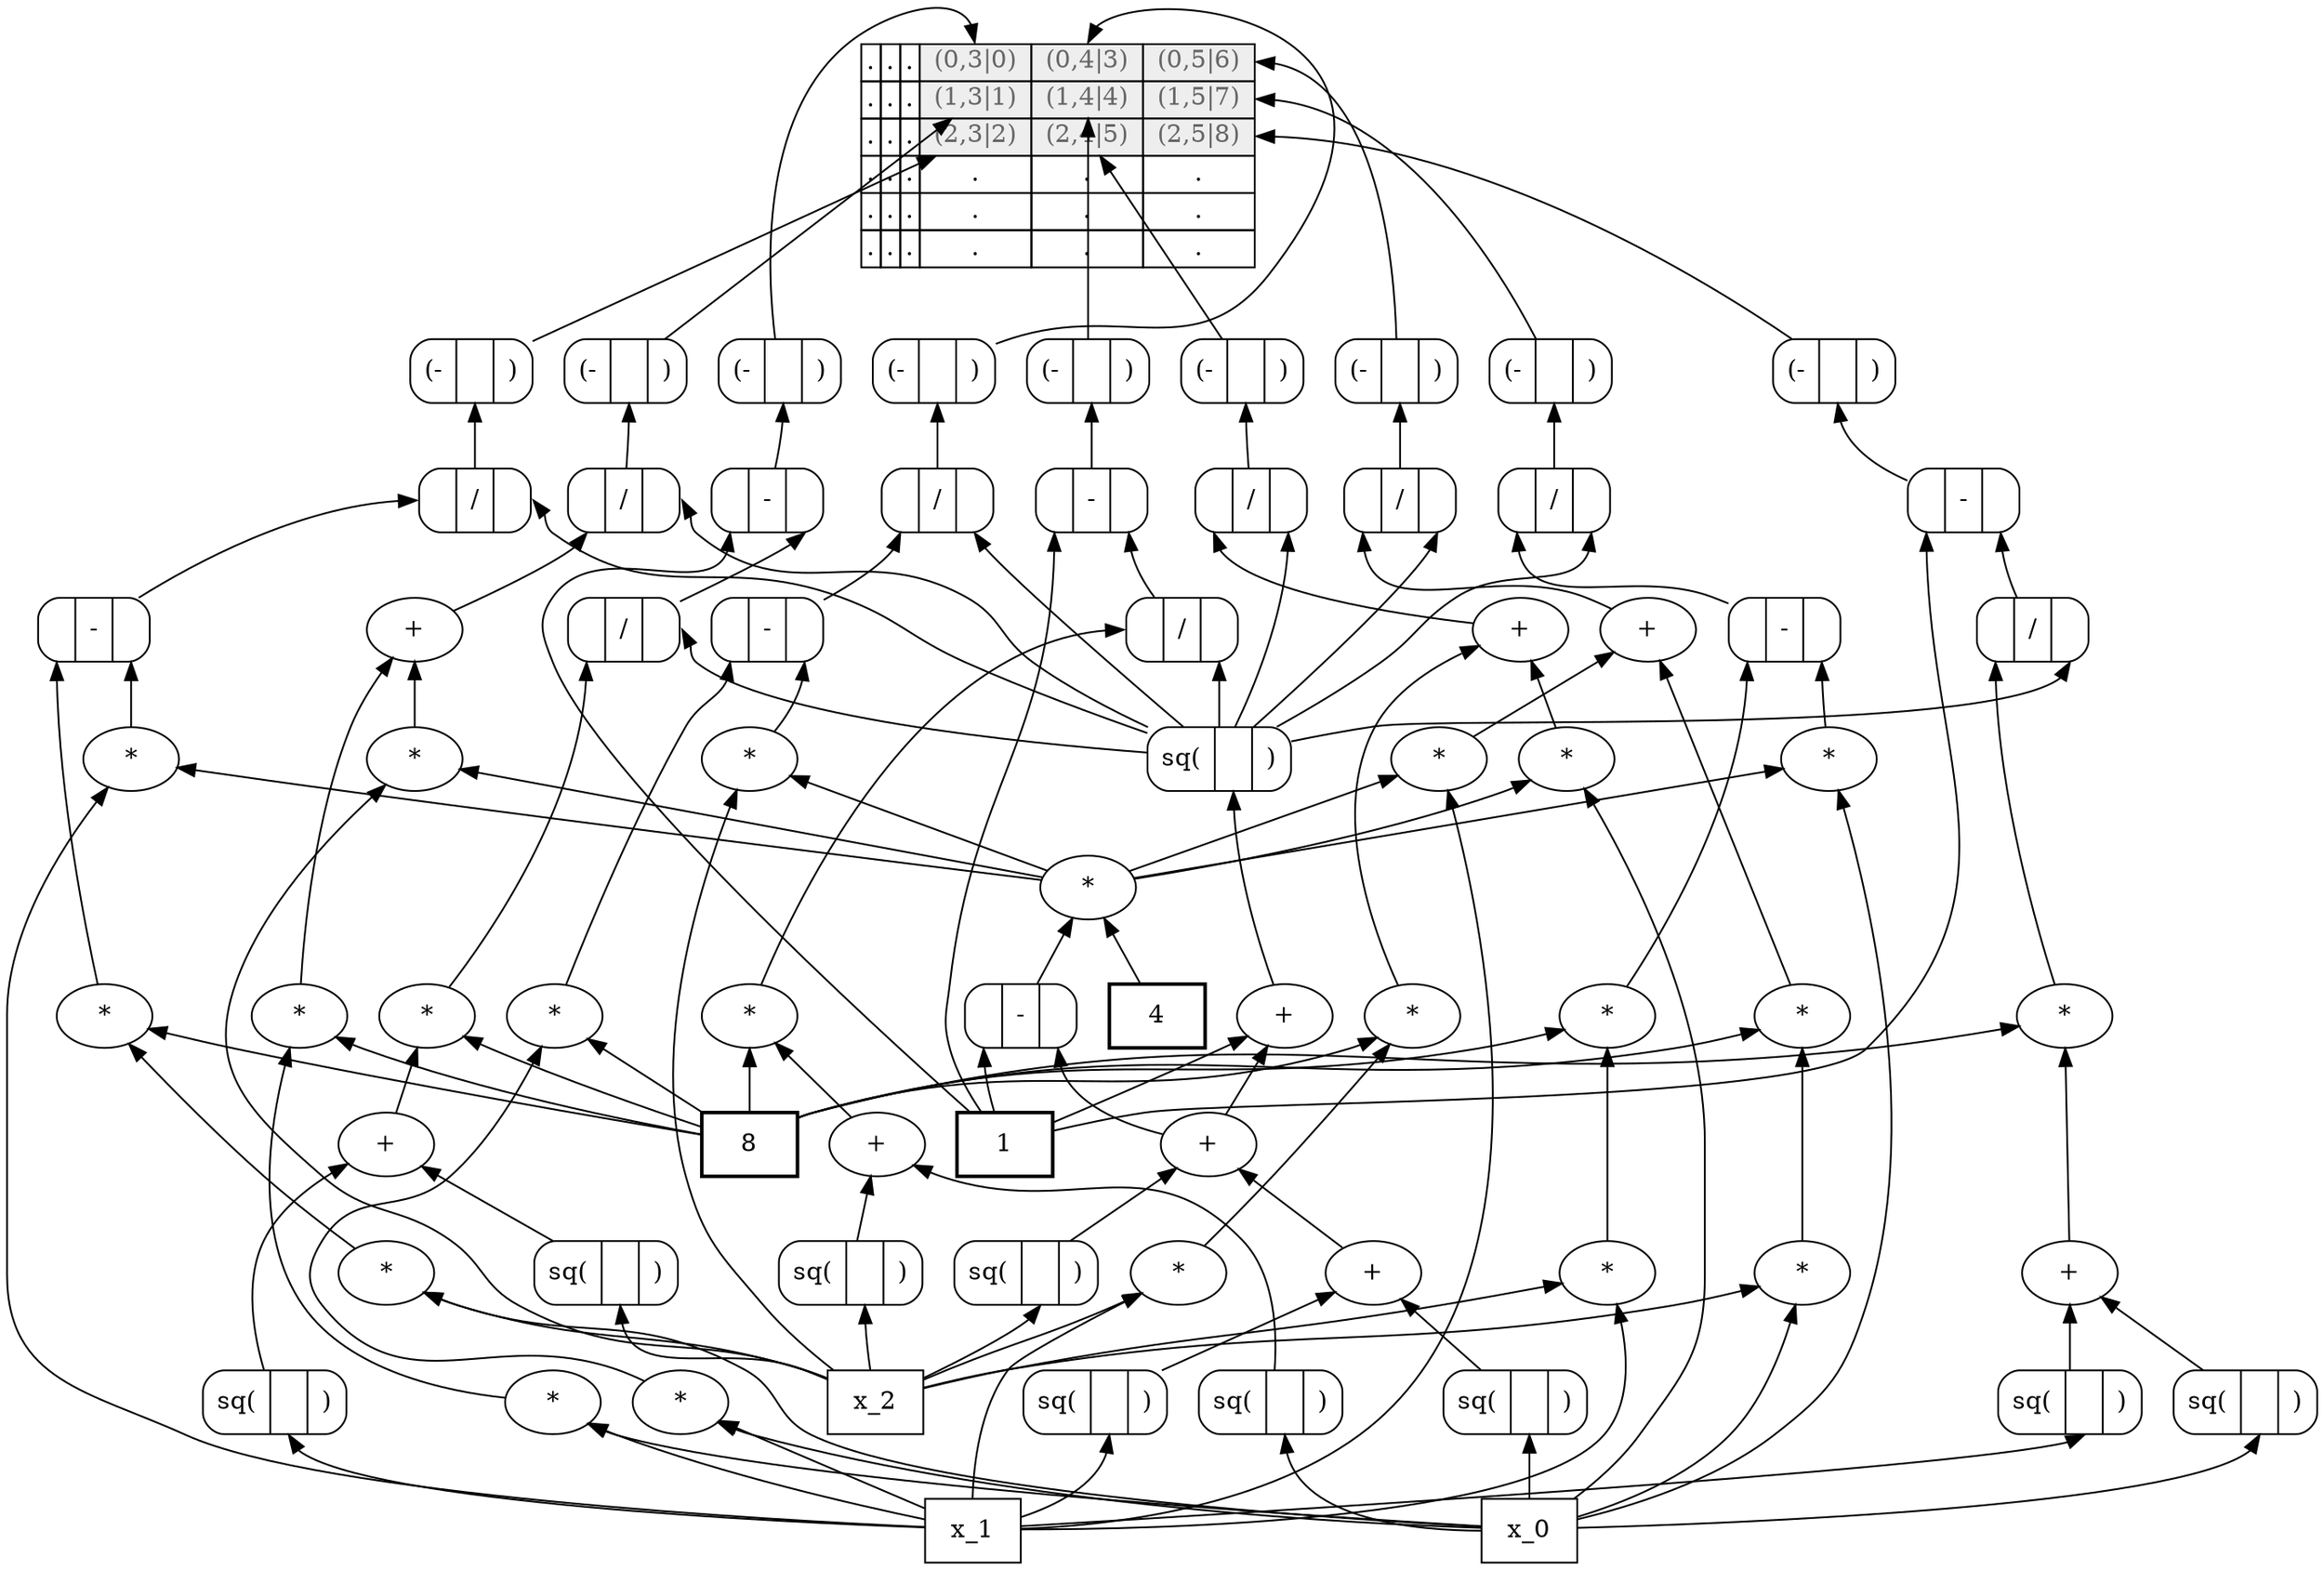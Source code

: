 digraph G {
rankdir=BT;
59311344 -> 0:f0;
59312416 -> 0:f3;
44887808 -> 0:f6;
40325504 -> 0:f1;
44290496 -> 0:f4;
39858304 -> 0:f7;
43954240 -> 0:f2;
44552128 -> 0:f5;
43607744 -> 0:f8;
0 [label=<<TABLE BORDER="0" CELLBORDER="1" CELLSPACING="0"><TR><TD>.</TD><TD>.</TD><TD>.</TD><TD PORT='f0' BGCOLOR='#eeeeee'> <font color='#666666'>(0,3|0)</font> </TD><TD PORT='f3' BGCOLOR='#eeeeee'> <font color='#666666'>(0,4|3)</font> </TD><TD PORT='f6' BGCOLOR='#eeeeee'> <font color='#666666'>(0,5|6)</font> </TD></TR><TR><TD>.</TD><TD>.</TD><TD>.</TD><TD PORT='f1' BGCOLOR='#eeeeee'> <font color='#666666'>(1,3|1)</font> </TD><TD PORT='f4' BGCOLOR='#eeeeee'> <font color='#666666'>(1,4|4)</font> </TD><TD PORT='f7' BGCOLOR='#eeeeee'> <font color='#666666'>(1,5|7)</font> </TD></TR><TR><TD>.</TD><TD>.</TD><TD>.</TD><TD PORT='f2' BGCOLOR='#eeeeee'> <font color='#666666'>(2,3|2)</font> </TD><TD PORT='f5' BGCOLOR='#eeeeee'> <font color='#666666'>(2,4|5)</font> </TD><TD PORT='f8' BGCOLOR='#eeeeee'> <font color='#666666'>(2,5|8)</font> </TD></TR><TR><TD>.</TD><TD>.</TD><TD>.</TD><TD>.</TD><TD>.</TD><TD>.</TD></TR><TR><TD>.</TD><TD>.</TD><TD>.</TD><TD>.</TD><TD>.</TD><TD>.</TD></TR><TR><TD>.</TD><TD>.</TD><TD>.</TD><TD>.</TD><TD>.</TD><TD>.</TD></TR></TABLE>>, shape=plaintext];
44239360 [label="sq(| <f0> | )", shape=Mrecord];
44525696 -> 44239360:f0;
44162560 [label=" <f0> | / | <f1> ", shape=Mrecord];
43514368 -> 44162560:f0;
43998144 -> 44162560:f1;
43514368 [label="+", shape=oval];
44232064 -> 43514368;
42491520 -> 43514368;
43532544 [label=" <f0> | - | <f1> ", shape=Mrecord];
44399488 -> 43532544:f0;
40829376 -> 43532544:f1;
43417856 [label=" <f0> | / | <f1> ", shape=Mrecord];
43894592 -> 43417856:f0;
43998144 -> 43417856:f1;
44151040 [label="sq(| <f0> | )", shape=Mrecord];
42344384 -> 44151040:f0;
44061184 [label="sq(| <f0> | )", shape=Mrecord];
44525696 -> 44061184:f0;
44887808 [label="(-| <f0> | )", shape=Mrecord];
43042432 -> 44887808:f0;
43308032 [label="sq(| <f0> | )", shape=Mrecord];
44422928 -> 43308032:f0;
43851776 [label="*", shape=oval];
31179296 -> 43851776;
44110720 -> 43851776;
57562384 [label="sq(| <f0> | )", shape=Mrecord];
42344384 -> 57562384:f0;
47644688 [label="sq(| <f0> | )", shape=Mrecord];
44525696 -> 47644688:f0;
44422928 [label=x_0, shape=box, style=solid];
59312416 [label="(-| <f0> | )", shape=Mrecord];
43848064 -> 59312416:f0;
31179296 [label=8, shape=box, style=bold];
44070016 [label="*", shape=oval];
31179296 -> 44070016;
44029760 -> 44070016;
44262912 [label="*", shape=oval];
31179296 -> 44262912;
44398016 -> 44262912;
43448192 [label="*", shape=oval];
44422928 -> 43448192;
42344384 -> 43448192;
44043328 [label="+", shape=oval];
44151040 -> 44043328;
43419520 -> 44043328;
43980608 [label=" <f0> | / | <f1> ", shape=Mrecord];
42435712 -> 43980608:f0;
43998144 -> 43980608:f1;
44109632 [label="+", shape=oval];
44061184 -> 44109632;
43308032 -> 44109632;
44069184 [label=" <f0> | / | <f1> ", shape=Mrecord];
40484944 -> 44069184:f0;
43998144 -> 44069184:f1;
43663168 [label="*", shape=oval];
30944912 -> 43663168;
35006016 -> 43663168;
35006016 [label=" <f0> | - | <f1> ", shape=Mrecord];
29983968 -> 35006016:f0;
44152512 -> 35006016:f1;
43954240 [label="(-| <f0> | )", shape=Mrecord];
43507456 -> 43954240:f0;
43531072 [label=" <f0> | - | <f1> ", shape=Mrecord];
44262592 -> 43531072:f0;
41608912 -> 43531072:f1;
40837440 [label="*", shape=oval];
43663168 -> 40837440;
44422928 -> 40837440;
44029760 [label="*", shape=oval];
44525696 -> 44029760;
42344384 -> 44029760;
40484944 [label="*", shape=oval];
31179296 -> 40484944;
44287104 -> 40484944;
44399488 [label="*", shape=oval];
31179296 -> 44399488;
43448192 -> 44399488;
43533376 [label="+", shape=oval];
44262912 -> 43533376;
42302592 -> 43533376;
42302592 [label="*", shape=oval];
43663168 -> 42302592;
42344384 -> 42302592;
43085056 [label=" <f0> | - | <f1> ", shape=Mrecord];
29983968 -> 43085056:f0;
43916480 -> 43085056:f1;
44010752 [label="*", shape=oval];
31179296 -> 44010752;
44109632 -> 44010752;
44694912 [label=" <f0> | - | <f1> ", shape=Mrecord];
29983968 -> 44694912:f0;
43625856 -> 44694912:f1;
44398016 [label="*", shape=oval];
44422928 -> 44398016;
44525696 -> 44398016;
43894592 [label="+", shape=oval];
44070016 -> 43894592;
40837440 -> 43894592;
44287104 [label="+", shape=oval];
44239360 -> 44287104;
43433344 -> 44287104;
43433344 [label="sq(| <f0> | )", shape=Mrecord];
42344384 -> 43433344:f0;
43660160 [label="+", shape=oval];
29983968 -> 43660160;
44152512 -> 43660160;
40325504 [label="(-| <f0> | )", shape=Mrecord];
44162560 -> 40325504:f0;
44232064 [label="*", shape=oval];
31179296 -> 44232064;
43987136 -> 44232064;
42491520 [label="*", shape=oval];
43663168 -> 42491520;
44525696 -> 42491520;
39858304 [label="(-| <f0> | )", shape=Mrecord];
43980608 -> 39858304:f0;
43848064 [label=" <f0> | / | <f1> ", shape=Mrecord];
43532544 -> 43848064:f0;
43998144 -> 43848064:f1;
44016000 [label="*", shape=oval];
31179296 -> 44016000;
44043328 -> 44016000;
44110720 [label="*", shape=oval];
42344384 -> 44110720;
44525696 -> 44110720;
40729488 [label="+", shape=oval];
44068288 -> 40729488;
57562384 -> 40729488;
30944912 [label=4, shape=box, style=bold];
42435712 [label=" <f0> | - | <f1> ", shape=Mrecord];
43851776 -> 42435712:f0;
44000384 -> 42435712:f1;
44000384 [label="*", shape=oval];
43663168 -> 44000384;
44422928 -> 44000384;
43042432 [label=" <f0> | / | <f1> ", shape=Mrecord];
43533376 -> 43042432:f0;
43998144 -> 43042432:f1;
43419520 [label="sq(| <f0> | )", shape=Mrecord];
44422928 -> 43419520:f0;
42344384 [label=x_1, shape=box, style=solid];
44108992 [label="*", shape=oval];
44525696 -> 44108992;
44422928 -> 44108992;
43916480 [label=" <f0> | / | <f1> ", shape=Mrecord];
44010752 -> 43916480:f0;
43998144 -> 43916480:f1;
44552128 [label="(-| <f0> | )", shape=Mrecord];
43417856 -> 44552128:f0;
43858880 [label=" <f0> | - | <f1> ", shape=Mrecord];
29983968 -> 43858880:f0;
44069184 -> 43858880:f1;
43998144 [label="sq(| <f0> | )", shape=Mrecord];
43660160 -> 43998144:f0;
44152512 [label="+", shape=oval];
40729488 -> 44152512;
47644688 -> 44152512;
44068288 [label="sq(| <f0> | )", shape=Mrecord];
44422928 -> 44068288:f0;
43987136 [label="*", shape=oval];
42344384 -> 43987136;
44422928 -> 43987136;
40829376 [label="*", shape=oval];
43663168 -> 40829376;
44525696 -> 40829376;
44290496 [label="(-| <f0> | )", shape=Mrecord];
43085056 -> 44290496:f0;
44525696 [label=x_2, shape=box, style=solid];
41608912 [label="*", shape=oval];
43663168 -> 41608912;
42344384 -> 41608912;
29983968 [label=1, shape=box, style=bold];
44262592 [label="*", shape=oval];
31179296 -> 44262592;
44108992 -> 44262592;
43625856 [label=" <f0> | / | <f1> ", shape=Mrecord];
44016000 -> 43625856:f0;
43998144 -> 43625856:f1;
59311344 [label="(-| <f0> | )", shape=Mrecord];
43858880 -> 59311344:f0;
43607744 [label="(-| <f0> | )", shape=Mrecord];
44694912 -> 43607744:f0;
43507456 [label=" <f0> | / | <f1> ", shape=Mrecord];
43531072 -> 43507456:f0;
43998144 -> 43507456:f1;
}
